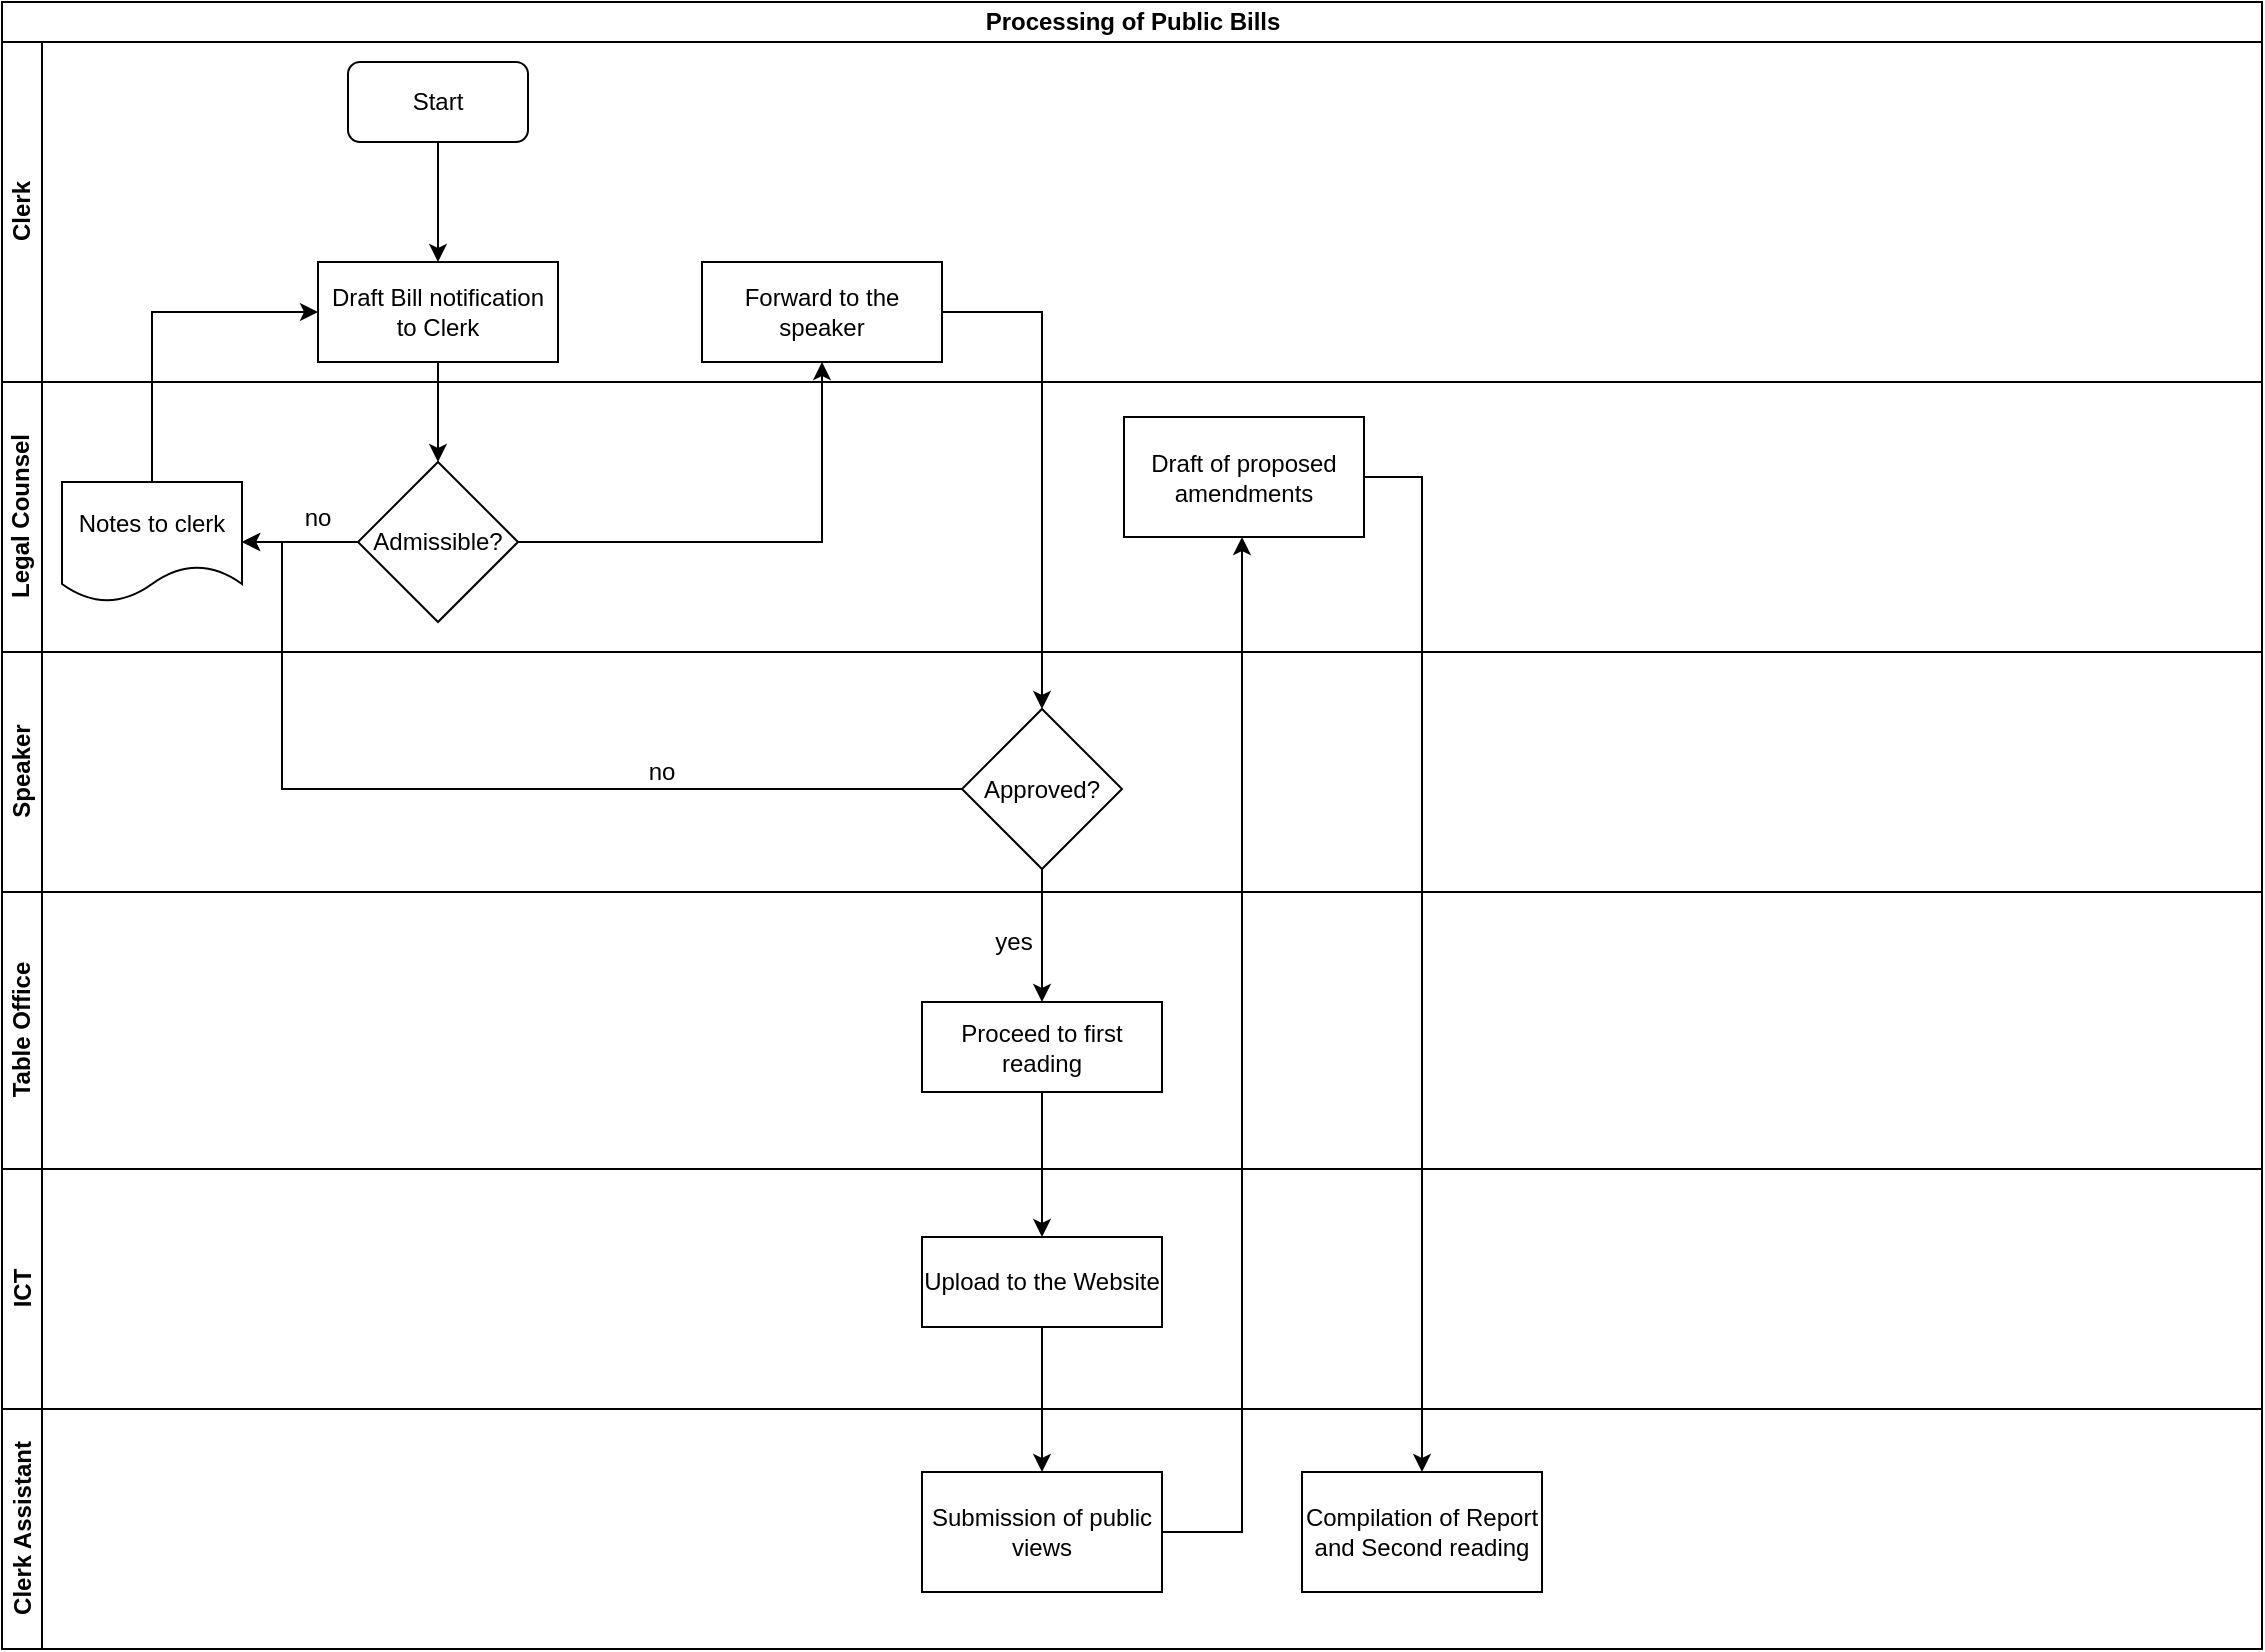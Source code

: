 <mxfile version="13.7.7" type="github">
  <diagram id="mP9wtIfBe_jxdlKhY_9U" name="Page-1">
    <mxGraphModel dx="910" dy="487" grid="1" gridSize="10" guides="1" tooltips="1" connect="1" arrows="1" fold="1" page="1" pageScale="1" pageWidth="1169" pageHeight="827" math="0" shadow="0">
      <root>
        <mxCell id="0" />
        <mxCell id="1" parent="0" />
        <mxCell id="AuAD-FIefWDgtdPpyPv2-1" value="Processing of Public Bills" style="swimlane;html=1;childLayout=stackLayout;resizeParent=1;resizeParentMax=0;horizontal=1;startSize=20;horizontalStack=0;" vertex="1" parent="1">
          <mxGeometry x="30" y="20" width="1130" height="823.5" as="geometry" />
        </mxCell>
        <mxCell id="AuAD-FIefWDgtdPpyPv2-2" value="Clerk" style="swimlane;html=1;startSize=20;horizontal=0;" vertex="1" parent="AuAD-FIefWDgtdPpyPv2-1">
          <mxGeometry y="20" width="1130" height="170" as="geometry" />
        </mxCell>
        <mxCell id="AuAD-FIefWDgtdPpyPv2-12" value="Start" style="rounded=1;whiteSpace=wrap;html=1;" vertex="1" parent="AuAD-FIefWDgtdPpyPv2-2">
          <mxGeometry x="173" y="10" width="90" height="40" as="geometry" />
        </mxCell>
        <mxCell id="AuAD-FIefWDgtdPpyPv2-25" value="Forward to the speaker" style="whiteSpace=wrap;html=1;rounded=0;" vertex="1" parent="AuAD-FIefWDgtdPpyPv2-2">
          <mxGeometry x="350" y="110" width="120" height="50" as="geometry" />
        </mxCell>
        <mxCell id="AuAD-FIefWDgtdPpyPv2-15" value="Draft Bill notification to Clerk" style="rounded=0;whiteSpace=wrap;html=1;" vertex="1" parent="AuAD-FIefWDgtdPpyPv2-2">
          <mxGeometry x="158" y="110" width="120" height="50" as="geometry" />
        </mxCell>
        <mxCell id="AuAD-FIefWDgtdPpyPv2-3" value="Legal Counsel" style="swimlane;html=1;startSize=20;horizontal=0;" vertex="1" parent="AuAD-FIefWDgtdPpyPv2-1">
          <mxGeometry y="190" width="1130" height="135" as="geometry" />
        </mxCell>
        <mxCell id="AuAD-FIefWDgtdPpyPv2-41" value="Draft of proposed amendments" style="whiteSpace=wrap;html=1;rounded=0;" vertex="1" parent="AuAD-FIefWDgtdPpyPv2-3">
          <mxGeometry x="561" y="17.5" width="120" height="60" as="geometry" />
        </mxCell>
        <mxCell id="AuAD-FIefWDgtdPpyPv2-23" value="no" style="text;html=1;strokeColor=none;fillColor=none;align=center;verticalAlign=middle;whiteSpace=wrap;rounded=0;" vertex="1" parent="AuAD-FIefWDgtdPpyPv2-3">
          <mxGeometry x="138" y="57.5" width="40" height="20" as="geometry" />
        </mxCell>
        <mxCell id="AuAD-FIefWDgtdPpyPv2-20" value="Notes to clerk" style="shape=document;whiteSpace=wrap;html=1;boundedLbl=1;" vertex="1" parent="AuAD-FIefWDgtdPpyPv2-3">
          <mxGeometry x="30" y="50" width="90" height="60" as="geometry" />
        </mxCell>
        <mxCell id="AuAD-FIefWDgtdPpyPv2-16" value="Admissible?" style="rhombus;whiteSpace=wrap;html=1;rounded=0;" vertex="1" parent="AuAD-FIefWDgtdPpyPv2-3">
          <mxGeometry x="178" y="40" width="80" height="80" as="geometry" />
        </mxCell>
        <mxCell id="AuAD-FIefWDgtdPpyPv2-19" value="" style="edgeStyle=orthogonalEdgeStyle;rounded=0;orthogonalLoop=1;jettySize=auto;html=1;entryX=1;entryY=0.5;entryDx=0;entryDy=0;" edge="1" parent="AuAD-FIefWDgtdPpyPv2-3" source="AuAD-FIefWDgtdPpyPv2-16" target="AuAD-FIefWDgtdPpyPv2-20">
          <mxGeometry relative="1" as="geometry">
            <mxPoint x="118" y="80" as="targetPoint" />
          </mxGeometry>
        </mxCell>
        <mxCell id="AuAD-FIefWDgtdPpyPv2-4" value="Speaker" style="swimlane;html=1;startSize=20;horizontal=0;" vertex="1" parent="AuAD-FIefWDgtdPpyPv2-1">
          <mxGeometry y="325" width="1130" height="120" as="geometry" />
        </mxCell>
        <mxCell id="AuAD-FIefWDgtdPpyPv2-38" value="no" style="text;html=1;strokeColor=none;fillColor=none;align=center;verticalAlign=middle;whiteSpace=wrap;rounded=0;" vertex="1" parent="AuAD-FIefWDgtdPpyPv2-4">
          <mxGeometry x="310" y="50" width="40" height="20" as="geometry" />
        </mxCell>
        <mxCell id="AuAD-FIefWDgtdPpyPv2-27" value="Approved?" style="rhombus;whiteSpace=wrap;html=1;rounded=0;" vertex="1" parent="AuAD-FIefWDgtdPpyPv2-4">
          <mxGeometry x="480" y="28.5" width="80" height="80" as="geometry" />
        </mxCell>
        <mxCell id="AuAD-FIefWDgtdPpyPv2-9" value="Table Office" style="swimlane;html=1;startSize=20;horizontal=0;" vertex="1" parent="AuAD-FIefWDgtdPpyPv2-1">
          <mxGeometry y="445" width="1130" height="138.5" as="geometry" />
        </mxCell>
        <mxCell id="AuAD-FIefWDgtdPpyPv2-31" value="yes" style="text;html=1;strokeColor=none;fillColor=none;align=center;verticalAlign=middle;whiteSpace=wrap;rounded=0;" vertex="1" parent="AuAD-FIefWDgtdPpyPv2-9">
          <mxGeometry x="486" y="15" width="40" height="20" as="geometry" />
        </mxCell>
        <mxCell id="AuAD-FIefWDgtdPpyPv2-29" value="Proceed to first reading" style="whiteSpace=wrap;html=1;rounded=0;" vertex="1" parent="AuAD-FIefWDgtdPpyPv2-9">
          <mxGeometry x="460" y="55" width="120" height="45" as="geometry" />
        </mxCell>
        <mxCell id="AuAD-FIefWDgtdPpyPv2-10" value="ICT" style="swimlane;html=1;startSize=20;horizontal=0;" vertex="1" parent="AuAD-FIefWDgtdPpyPv2-1">
          <mxGeometry y="583.5" width="1130" height="120" as="geometry" />
        </mxCell>
        <mxCell id="AuAD-FIefWDgtdPpyPv2-32" value="Upload to the Website" style="whiteSpace=wrap;html=1;rounded=0;" vertex="1" parent="AuAD-FIefWDgtdPpyPv2-10">
          <mxGeometry x="460" y="34" width="120" height="45" as="geometry" />
        </mxCell>
        <mxCell id="AuAD-FIefWDgtdPpyPv2-11" value="Clerk Assistant" style="swimlane;html=1;startSize=20;horizontal=0;" vertex="1" parent="AuAD-FIefWDgtdPpyPv2-1">
          <mxGeometry y="703.5" width="1130" height="120" as="geometry" />
        </mxCell>
        <mxCell id="AuAD-FIefWDgtdPpyPv2-34" value="Submission of public views" style="whiteSpace=wrap;html=1;rounded=0;" vertex="1" parent="AuAD-FIefWDgtdPpyPv2-11">
          <mxGeometry x="460" y="31.5" width="120" height="60" as="geometry" />
        </mxCell>
        <mxCell id="AuAD-FIefWDgtdPpyPv2-43" value="Compilation of Report and Second reading" style="whiteSpace=wrap;html=1;rounded=0;" vertex="1" parent="AuAD-FIefWDgtdPpyPv2-11">
          <mxGeometry x="650" y="31.5" width="120" height="60" as="geometry" />
        </mxCell>
        <mxCell id="AuAD-FIefWDgtdPpyPv2-17" value="" style="edgeStyle=orthogonalEdgeStyle;rounded=0;orthogonalLoop=1;jettySize=auto;html=1;" edge="1" parent="AuAD-FIefWDgtdPpyPv2-1" source="AuAD-FIefWDgtdPpyPv2-15" target="AuAD-FIefWDgtdPpyPv2-16">
          <mxGeometry relative="1" as="geometry" />
        </mxCell>
        <mxCell id="AuAD-FIefWDgtdPpyPv2-22" value="" style="edgeStyle=orthogonalEdgeStyle;rounded=0;orthogonalLoop=1;jettySize=auto;html=1;entryX=0;entryY=0.5;entryDx=0;entryDy=0;" edge="1" parent="AuAD-FIefWDgtdPpyPv2-1" source="AuAD-FIefWDgtdPpyPv2-20" target="AuAD-FIefWDgtdPpyPv2-15">
          <mxGeometry relative="1" as="geometry">
            <mxPoint x="75" y="160" as="targetPoint" />
            <Array as="points">
              <mxPoint x="75" y="155" />
            </Array>
          </mxGeometry>
        </mxCell>
        <mxCell id="AuAD-FIefWDgtdPpyPv2-26" value="" style="edgeStyle=orthogonalEdgeStyle;rounded=0;orthogonalLoop=1;jettySize=auto;html=1;" edge="1" parent="AuAD-FIefWDgtdPpyPv2-1" source="AuAD-FIefWDgtdPpyPv2-16" target="AuAD-FIefWDgtdPpyPv2-25">
          <mxGeometry relative="1" as="geometry" />
        </mxCell>
        <mxCell id="AuAD-FIefWDgtdPpyPv2-28" value="" style="edgeStyle=orthogonalEdgeStyle;rounded=0;orthogonalLoop=1;jettySize=auto;html=1;" edge="1" parent="AuAD-FIefWDgtdPpyPv2-1" source="AuAD-FIefWDgtdPpyPv2-25" target="AuAD-FIefWDgtdPpyPv2-27">
          <mxGeometry relative="1" as="geometry" />
        </mxCell>
        <mxCell id="AuAD-FIefWDgtdPpyPv2-30" value="" style="edgeStyle=orthogonalEdgeStyle;rounded=0;orthogonalLoop=1;jettySize=auto;html=1;" edge="1" parent="AuAD-FIefWDgtdPpyPv2-1" source="AuAD-FIefWDgtdPpyPv2-27" target="AuAD-FIefWDgtdPpyPv2-29">
          <mxGeometry relative="1" as="geometry" />
        </mxCell>
        <mxCell id="AuAD-FIefWDgtdPpyPv2-33" value="" style="edgeStyle=orthogonalEdgeStyle;rounded=0;orthogonalLoop=1;jettySize=auto;html=1;" edge="1" parent="AuAD-FIefWDgtdPpyPv2-1" source="AuAD-FIefWDgtdPpyPv2-29" target="AuAD-FIefWDgtdPpyPv2-32">
          <mxGeometry relative="1" as="geometry" />
        </mxCell>
        <mxCell id="AuAD-FIefWDgtdPpyPv2-35" value="" style="edgeStyle=orthogonalEdgeStyle;rounded=0;orthogonalLoop=1;jettySize=auto;html=1;" edge="1" parent="AuAD-FIefWDgtdPpyPv2-1" source="AuAD-FIefWDgtdPpyPv2-32" target="AuAD-FIefWDgtdPpyPv2-34">
          <mxGeometry relative="1" as="geometry" />
        </mxCell>
        <mxCell id="AuAD-FIefWDgtdPpyPv2-37" value="" style="edgeStyle=orthogonalEdgeStyle;rounded=0;orthogonalLoop=1;jettySize=auto;html=1;entryX=1;entryY=0.5;entryDx=0;entryDy=0;" edge="1" parent="AuAD-FIefWDgtdPpyPv2-1" source="AuAD-FIefWDgtdPpyPv2-27" target="AuAD-FIefWDgtdPpyPv2-20">
          <mxGeometry relative="1" as="geometry">
            <mxPoint x="420" y="393.5" as="targetPoint" />
            <Array as="points">
              <mxPoint x="140" y="394" />
              <mxPoint x="140" y="270" />
            </Array>
          </mxGeometry>
        </mxCell>
        <mxCell id="AuAD-FIefWDgtdPpyPv2-42" value="" style="edgeStyle=orthogonalEdgeStyle;rounded=0;orthogonalLoop=1;jettySize=auto;html=1;" edge="1" parent="AuAD-FIefWDgtdPpyPv2-1" source="AuAD-FIefWDgtdPpyPv2-34" target="AuAD-FIefWDgtdPpyPv2-41">
          <mxGeometry relative="1" as="geometry">
            <Array as="points">
              <mxPoint x="620" y="765" />
            </Array>
          </mxGeometry>
        </mxCell>
        <mxCell id="AuAD-FIefWDgtdPpyPv2-44" value="" style="edgeStyle=orthogonalEdgeStyle;rounded=0;orthogonalLoop=1;jettySize=auto;html=1;" edge="1" parent="AuAD-FIefWDgtdPpyPv2-1" source="AuAD-FIefWDgtdPpyPv2-41" target="AuAD-FIefWDgtdPpyPv2-43">
          <mxGeometry relative="1" as="geometry">
            <Array as="points">
              <mxPoint x="710" y="238" />
            </Array>
          </mxGeometry>
        </mxCell>
        <mxCell id="AuAD-FIefWDgtdPpyPv2-14" value="" style="edgeStyle=orthogonalEdgeStyle;rounded=0;orthogonalLoop=1;jettySize=auto;html=1;" edge="1" parent="1" source="AuAD-FIefWDgtdPpyPv2-12">
          <mxGeometry relative="1" as="geometry">
            <mxPoint x="248" y="150" as="targetPoint" />
          </mxGeometry>
        </mxCell>
      </root>
    </mxGraphModel>
  </diagram>
</mxfile>

